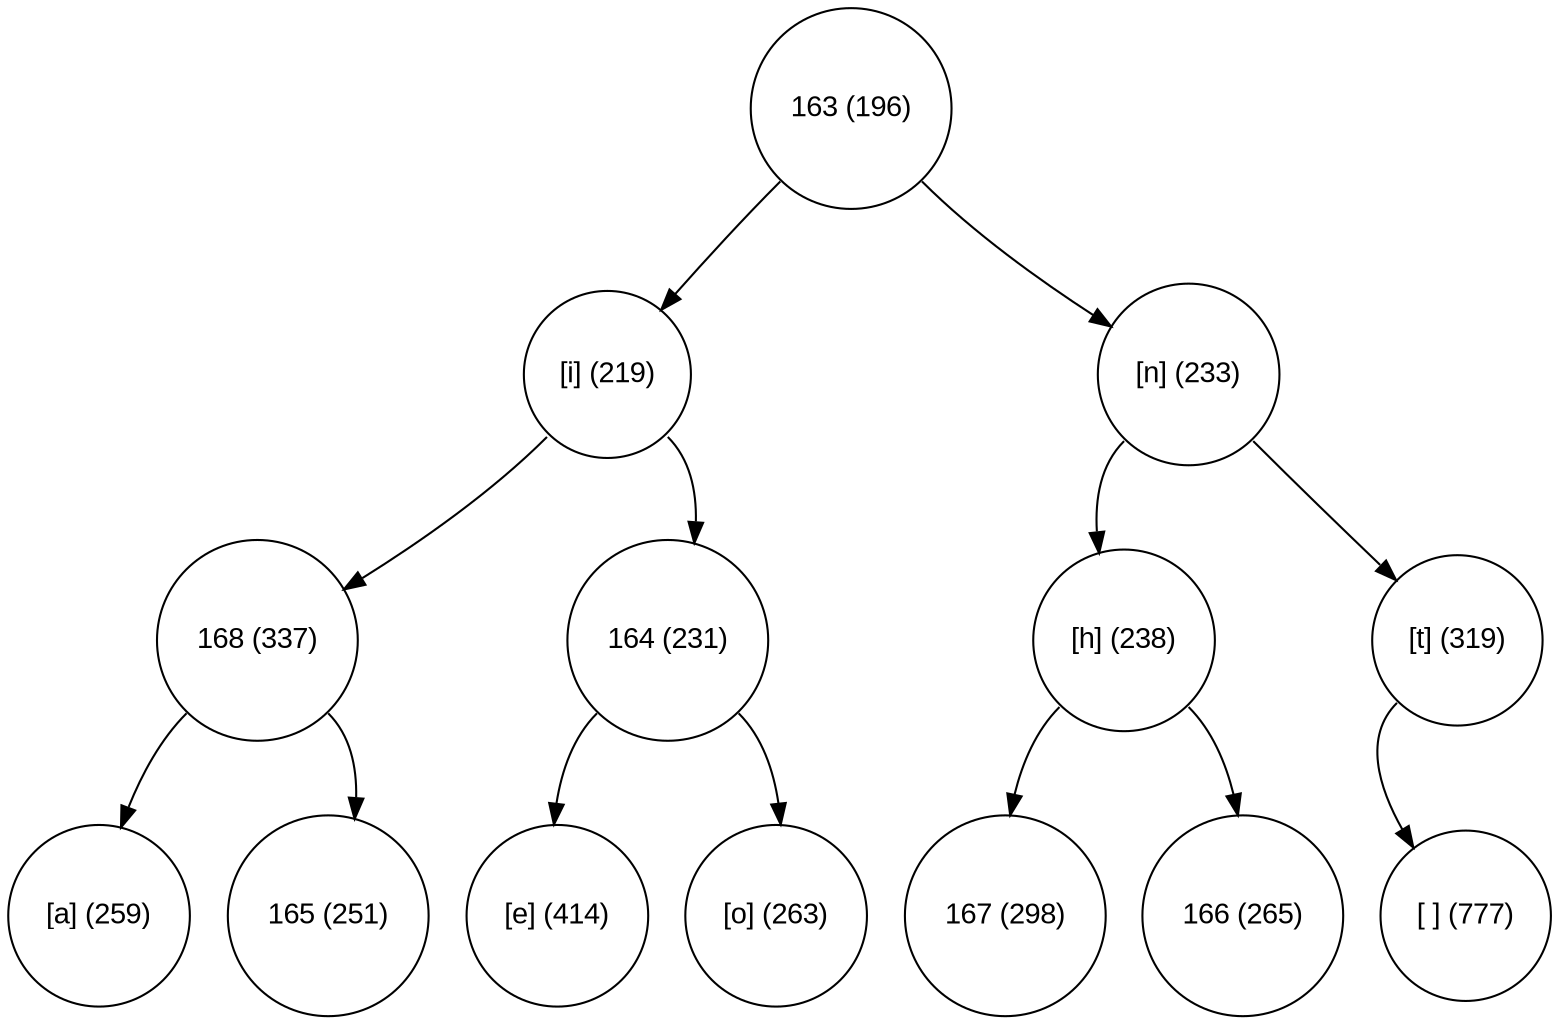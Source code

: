 digraph move_down {
	node [fontname="Arial", shape="circle", width=0.5]; 

	0 [label = "163 (196)"];
	0:sw -> 1;
	1 [label = "[i] (219)"];
	1:sw -> 3;
	3 [label = "168 (337)"];
	3:sw -> 7;
	7 [label = "[a] (259)"];
	3:se -> 8;
	8 [label = "165 (251)"];
	1:se -> 4;
	4 [label = "164 (231)"];
	4:sw -> 9;
	9 [label = "[e] (414)"];
	4:se -> 10;
	10 [label = "[o] (263)"];
	0:se -> 2;
	2 [label = "[n] (233)"];
	2:sw -> 5;
	5 [label = "[h] (238)"];
	5:sw -> 11;
	11 [label = "167 (298)"];
	5:se -> 12;
	12 [label = "166 (265)"];
	2:se -> 6;
	6 [label = "[t] (319)"];
	6:sw -> 13;
	13 [label = "[ ] (777)"];
}
